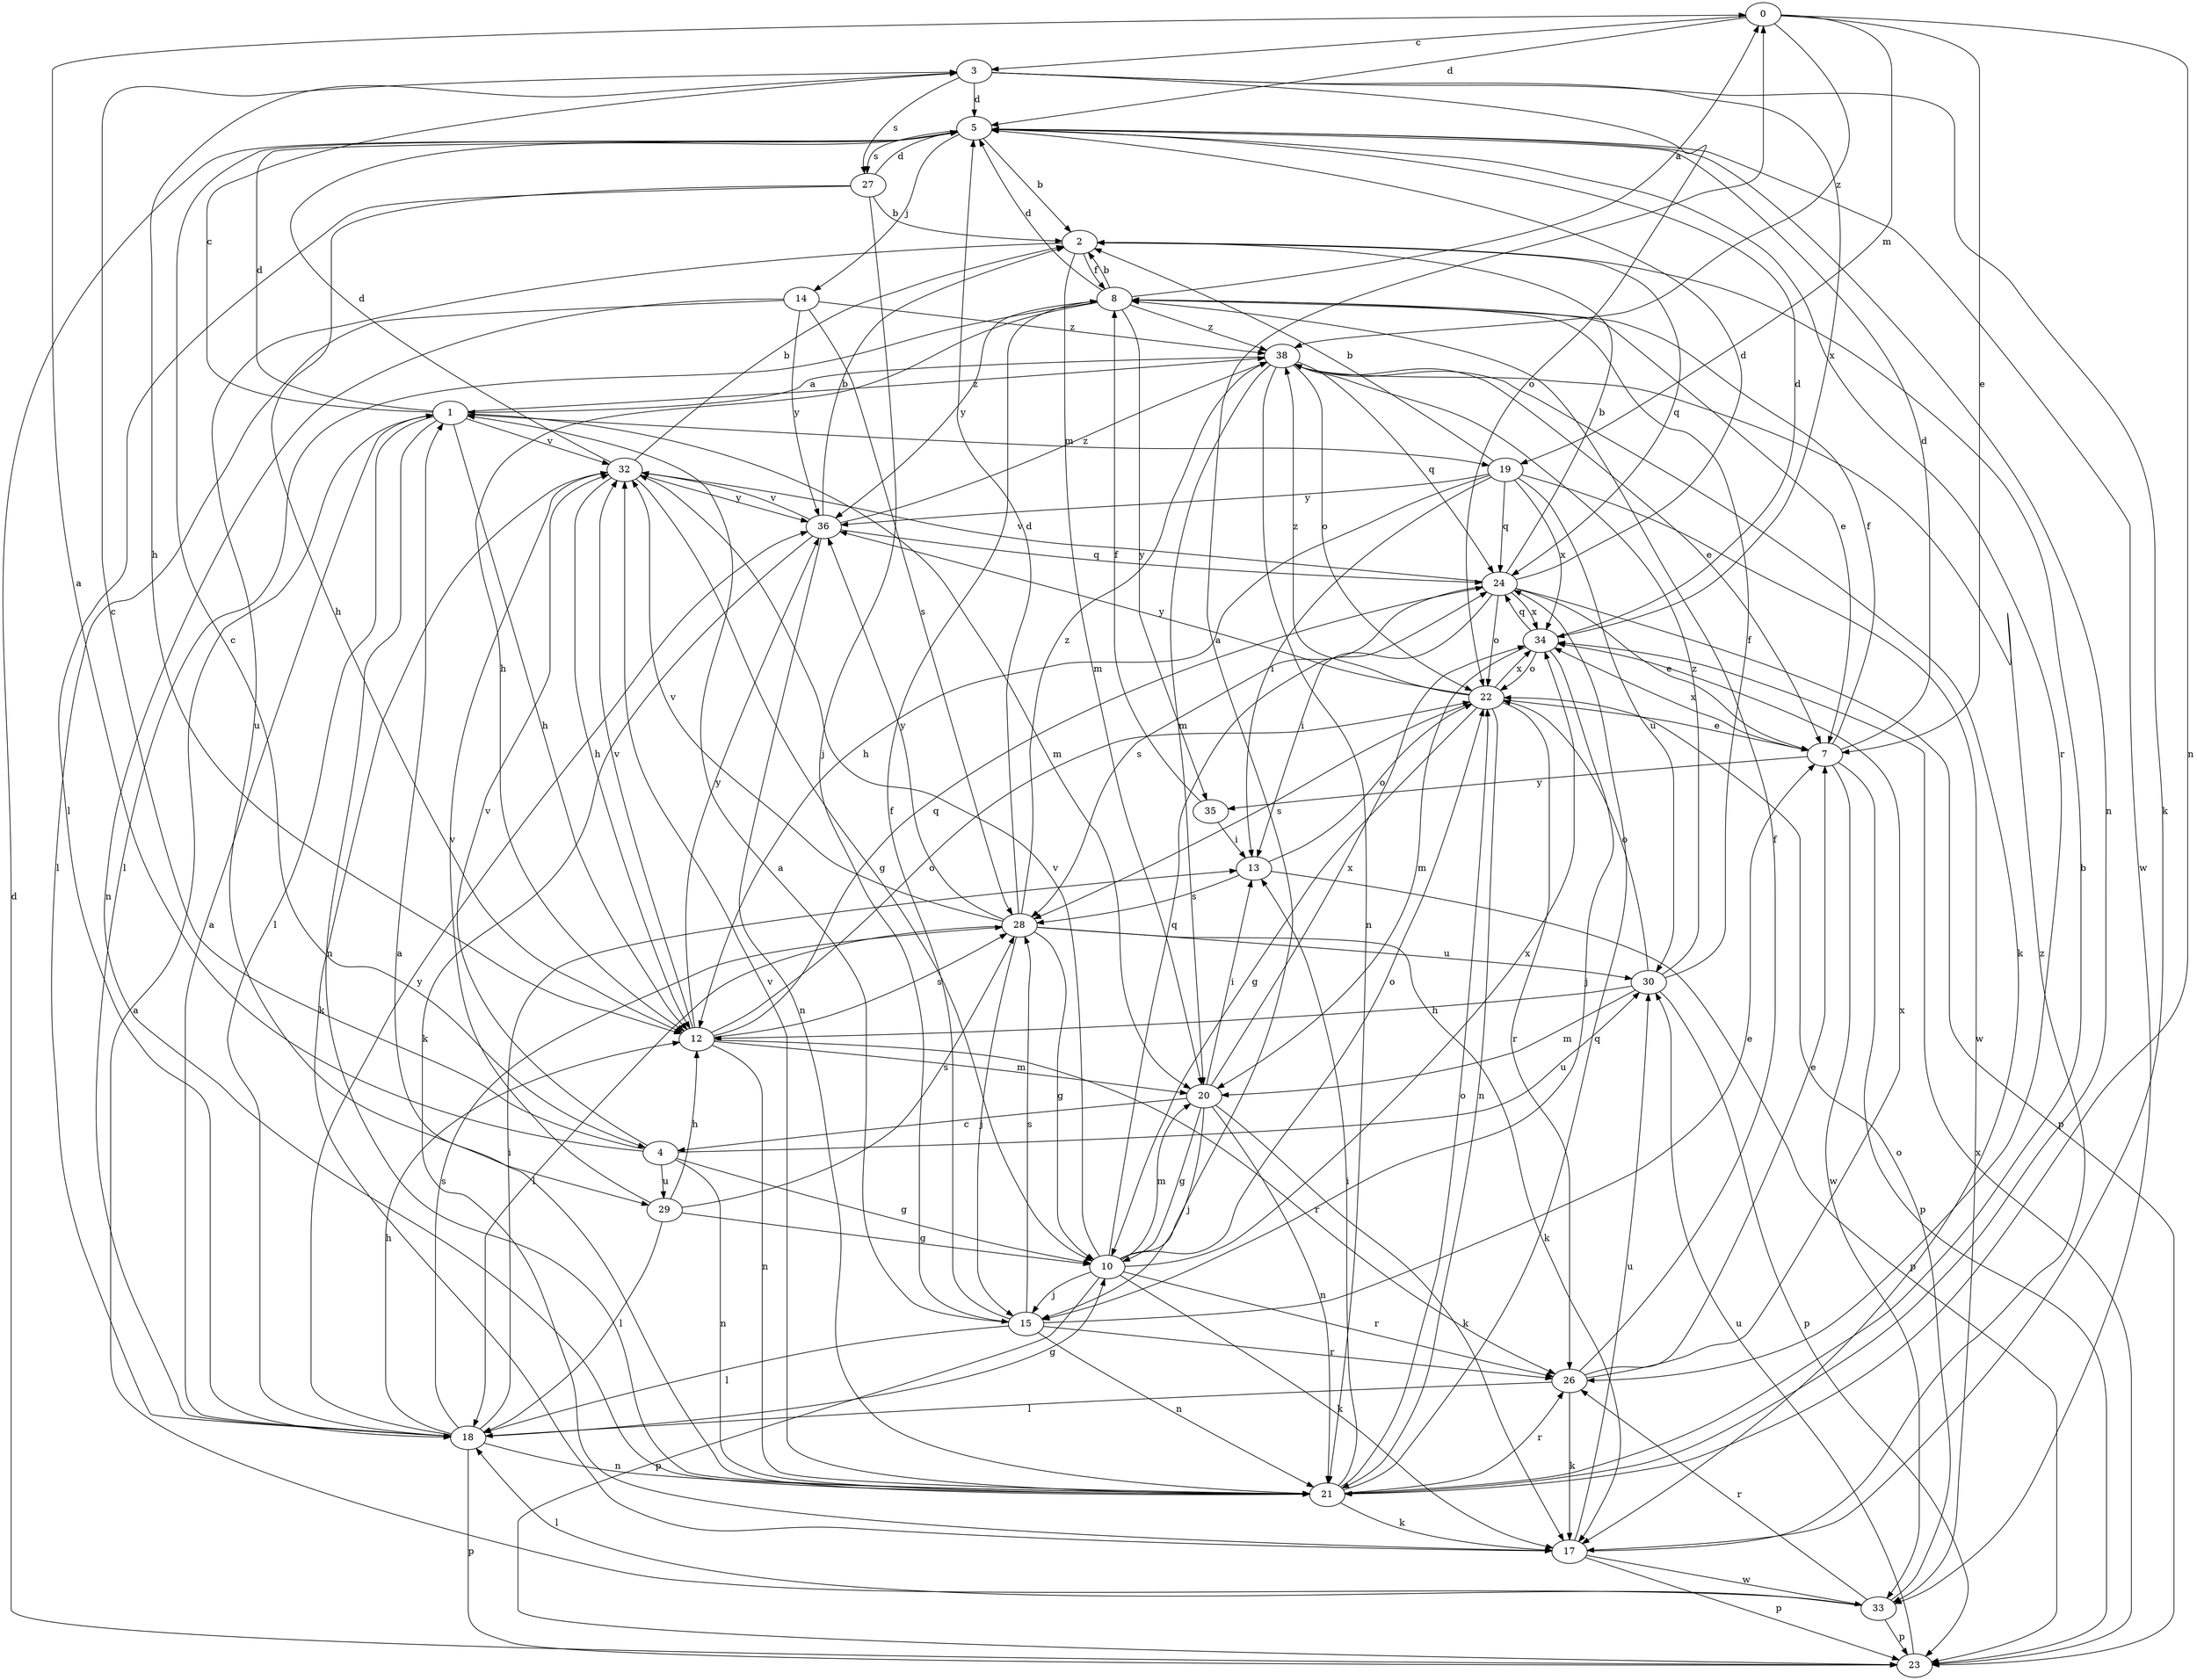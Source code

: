 strict digraph  {
0;
1;
2;
3;
4;
5;
7;
8;
10;
12;
13;
14;
15;
17;
18;
19;
20;
21;
22;
23;
24;
26;
27;
28;
29;
30;
32;
33;
34;
35;
36;
38;
0 -> 3  [label=c];
0 -> 5  [label=d];
0 -> 7  [label=e];
0 -> 19  [label=m];
0 -> 21  [label=n];
0 -> 38  [label=z];
1 -> 3  [label=c];
1 -> 5  [label=d];
1 -> 12  [label=h];
1 -> 18  [label=l];
1 -> 19  [label=m];
1 -> 20  [label=m];
1 -> 21  [label=n];
1 -> 32  [label=v];
1 -> 38  [label=z];
2 -> 8  [label=f];
2 -> 20  [label=m];
2 -> 24  [label=q];
2 -> 29  [label=u];
3 -> 5  [label=d];
3 -> 12  [label=h];
3 -> 17  [label=k];
3 -> 22  [label=o];
3 -> 27  [label=s];
3 -> 34  [label=x];
4 -> 0  [label=a];
4 -> 3  [label=c];
4 -> 10  [label=g];
4 -> 21  [label=n];
4 -> 29  [label=u];
4 -> 30  [label=u];
4 -> 32  [label=v];
5 -> 2  [label=b];
5 -> 4  [label=c];
5 -> 14  [label=j];
5 -> 21  [label=n];
5 -> 26  [label=r];
5 -> 27  [label=s];
5 -> 33  [label=w];
7 -> 5  [label=d];
7 -> 8  [label=f];
7 -> 23  [label=p];
7 -> 33  [label=w];
7 -> 34  [label=x];
7 -> 35  [label=y];
8 -> 0  [label=a];
8 -> 2  [label=b];
8 -> 5  [label=d];
8 -> 7  [label=e];
8 -> 12  [label=h];
8 -> 18  [label=l];
8 -> 35  [label=y];
8 -> 36  [label=y];
8 -> 38  [label=z];
10 -> 0  [label=a];
10 -> 15  [label=j];
10 -> 17  [label=k];
10 -> 20  [label=m];
10 -> 22  [label=o];
10 -> 23  [label=p];
10 -> 24  [label=q];
10 -> 26  [label=r];
10 -> 32  [label=v];
10 -> 34  [label=x];
12 -> 20  [label=m];
12 -> 21  [label=n];
12 -> 22  [label=o];
12 -> 24  [label=q];
12 -> 26  [label=r];
12 -> 28  [label=s];
12 -> 32  [label=v];
12 -> 36  [label=y];
13 -> 22  [label=o];
13 -> 23  [label=p];
13 -> 28  [label=s];
14 -> 18  [label=l];
14 -> 21  [label=n];
14 -> 28  [label=s];
14 -> 36  [label=y];
14 -> 38  [label=z];
15 -> 1  [label=a];
15 -> 7  [label=e];
15 -> 8  [label=f];
15 -> 18  [label=l];
15 -> 21  [label=n];
15 -> 26  [label=r];
15 -> 28  [label=s];
17 -> 23  [label=p];
17 -> 30  [label=u];
17 -> 33  [label=w];
17 -> 38  [label=z];
18 -> 1  [label=a];
18 -> 10  [label=g];
18 -> 12  [label=h];
18 -> 13  [label=i];
18 -> 21  [label=n];
18 -> 23  [label=p];
18 -> 28  [label=s];
18 -> 36  [label=y];
19 -> 2  [label=b];
19 -> 12  [label=h];
19 -> 13  [label=i];
19 -> 24  [label=q];
19 -> 30  [label=u];
19 -> 33  [label=w];
19 -> 34  [label=x];
19 -> 36  [label=y];
20 -> 4  [label=c];
20 -> 10  [label=g];
20 -> 13  [label=i];
20 -> 15  [label=j];
20 -> 17  [label=k];
20 -> 21  [label=n];
20 -> 34  [label=x];
21 -> 1  [label=a];
21 -> 2  [label=b];
21 -> 13  [label=i];
21 -> 17  [label=k];
21 -> 22  [label=o];
21 -> 24  [label=q];
21 -> 26  [label=r];
21 -> 32  [label=v];
22 -> 7  [label=e];
22 -> 10  [label=g];
22 -> 21  [label=n];
22 -> 26  [label=r];
22 -> 28  [label=s];
22 -> 34  [label=x];
22 -> 36  [label=y];
22 -> 38  [label=z];
23 -> 5  [label=d];
23 -> 30  [label=u];
23 -> 34  [label=x];
24 -> 2  [label=b];
24 -> 5  [label=d];
24 -> 7  [label=e];
24 -> 13  [label=i];
24 -> 22  [label=o];
24 -> 23  [label=p];
24 -> 28  [label=s];
24 -> 32  [label=v];
24 -> 34  [label=x];
26 -> 7  [label=e];
26 -> 8  [label=f];
26 -> 17  [label=k];
26 -> 18  [label=l];
26 -> 34  [label=x];
27 -> 2  [label=b];
27 -> 5  [label=d];
27 -> 12  [label=h];
27 -> 15  [label=j];
27 -> 18  [label=l];
28 -> 5  [label=d];
28 -> 10  [label=g];
28 -> 15  [label=j];
28 -> 17  [label=k];
28 -> 18  [label=l];
28 -> 30  [label=u];
28 -> 32  [label=v];
28 -> 36  [label=y];
28 -> 38  [label=z];
29 -> 10  [label=g];
29 -> 12  [label=h];
29 -> 18  [label=l];
29 -> 28  [label=s];
29 -> 32  [label=v];
30 -> 8  [label=f];
30 -> 12  [label=h];
30 -> 20  [label=m];
30 -> 22  [label=o];
30 -> 23  [label=p];
30 -> 38  [label=z];
32 -> 2  [label=b];
32 -> 5  [label=d];
32 -> 10  [label=g];
32 -> 12  [label=h];
32 -> 17  [label=k];
32 -> 36  [label=y];
33 -> 1  [label=a];
33 -> 18  [label=l];
33 -> 22  [label=o];
33 -> 23  [label=p];
33 -> 26  [label=r];
34 -> 5  [label=d];
34 -> 15  [label=j];
34 -> 20  [label=m];
34 -> 22  [label=o];
34 -> 24  [label=q];
35 -> 8  [label=f];
35 -> 13  [label=i];
36 -> 2  [label=b];
36 -> 17  [label=k];
36 -> 21  [label=n];
36 -> 24  [label=q];
36 -> 32  [label=v];
36 -> 38  [label=z];
38 -> 1  [label=a];
38 -> 7  [label=e];
38 -> 17  [label=k];
38 -> 20  [label=m];
38 -> 21  [label=n];
38 -> 22  [label=o];
38 -> 24  [label=q];
}
